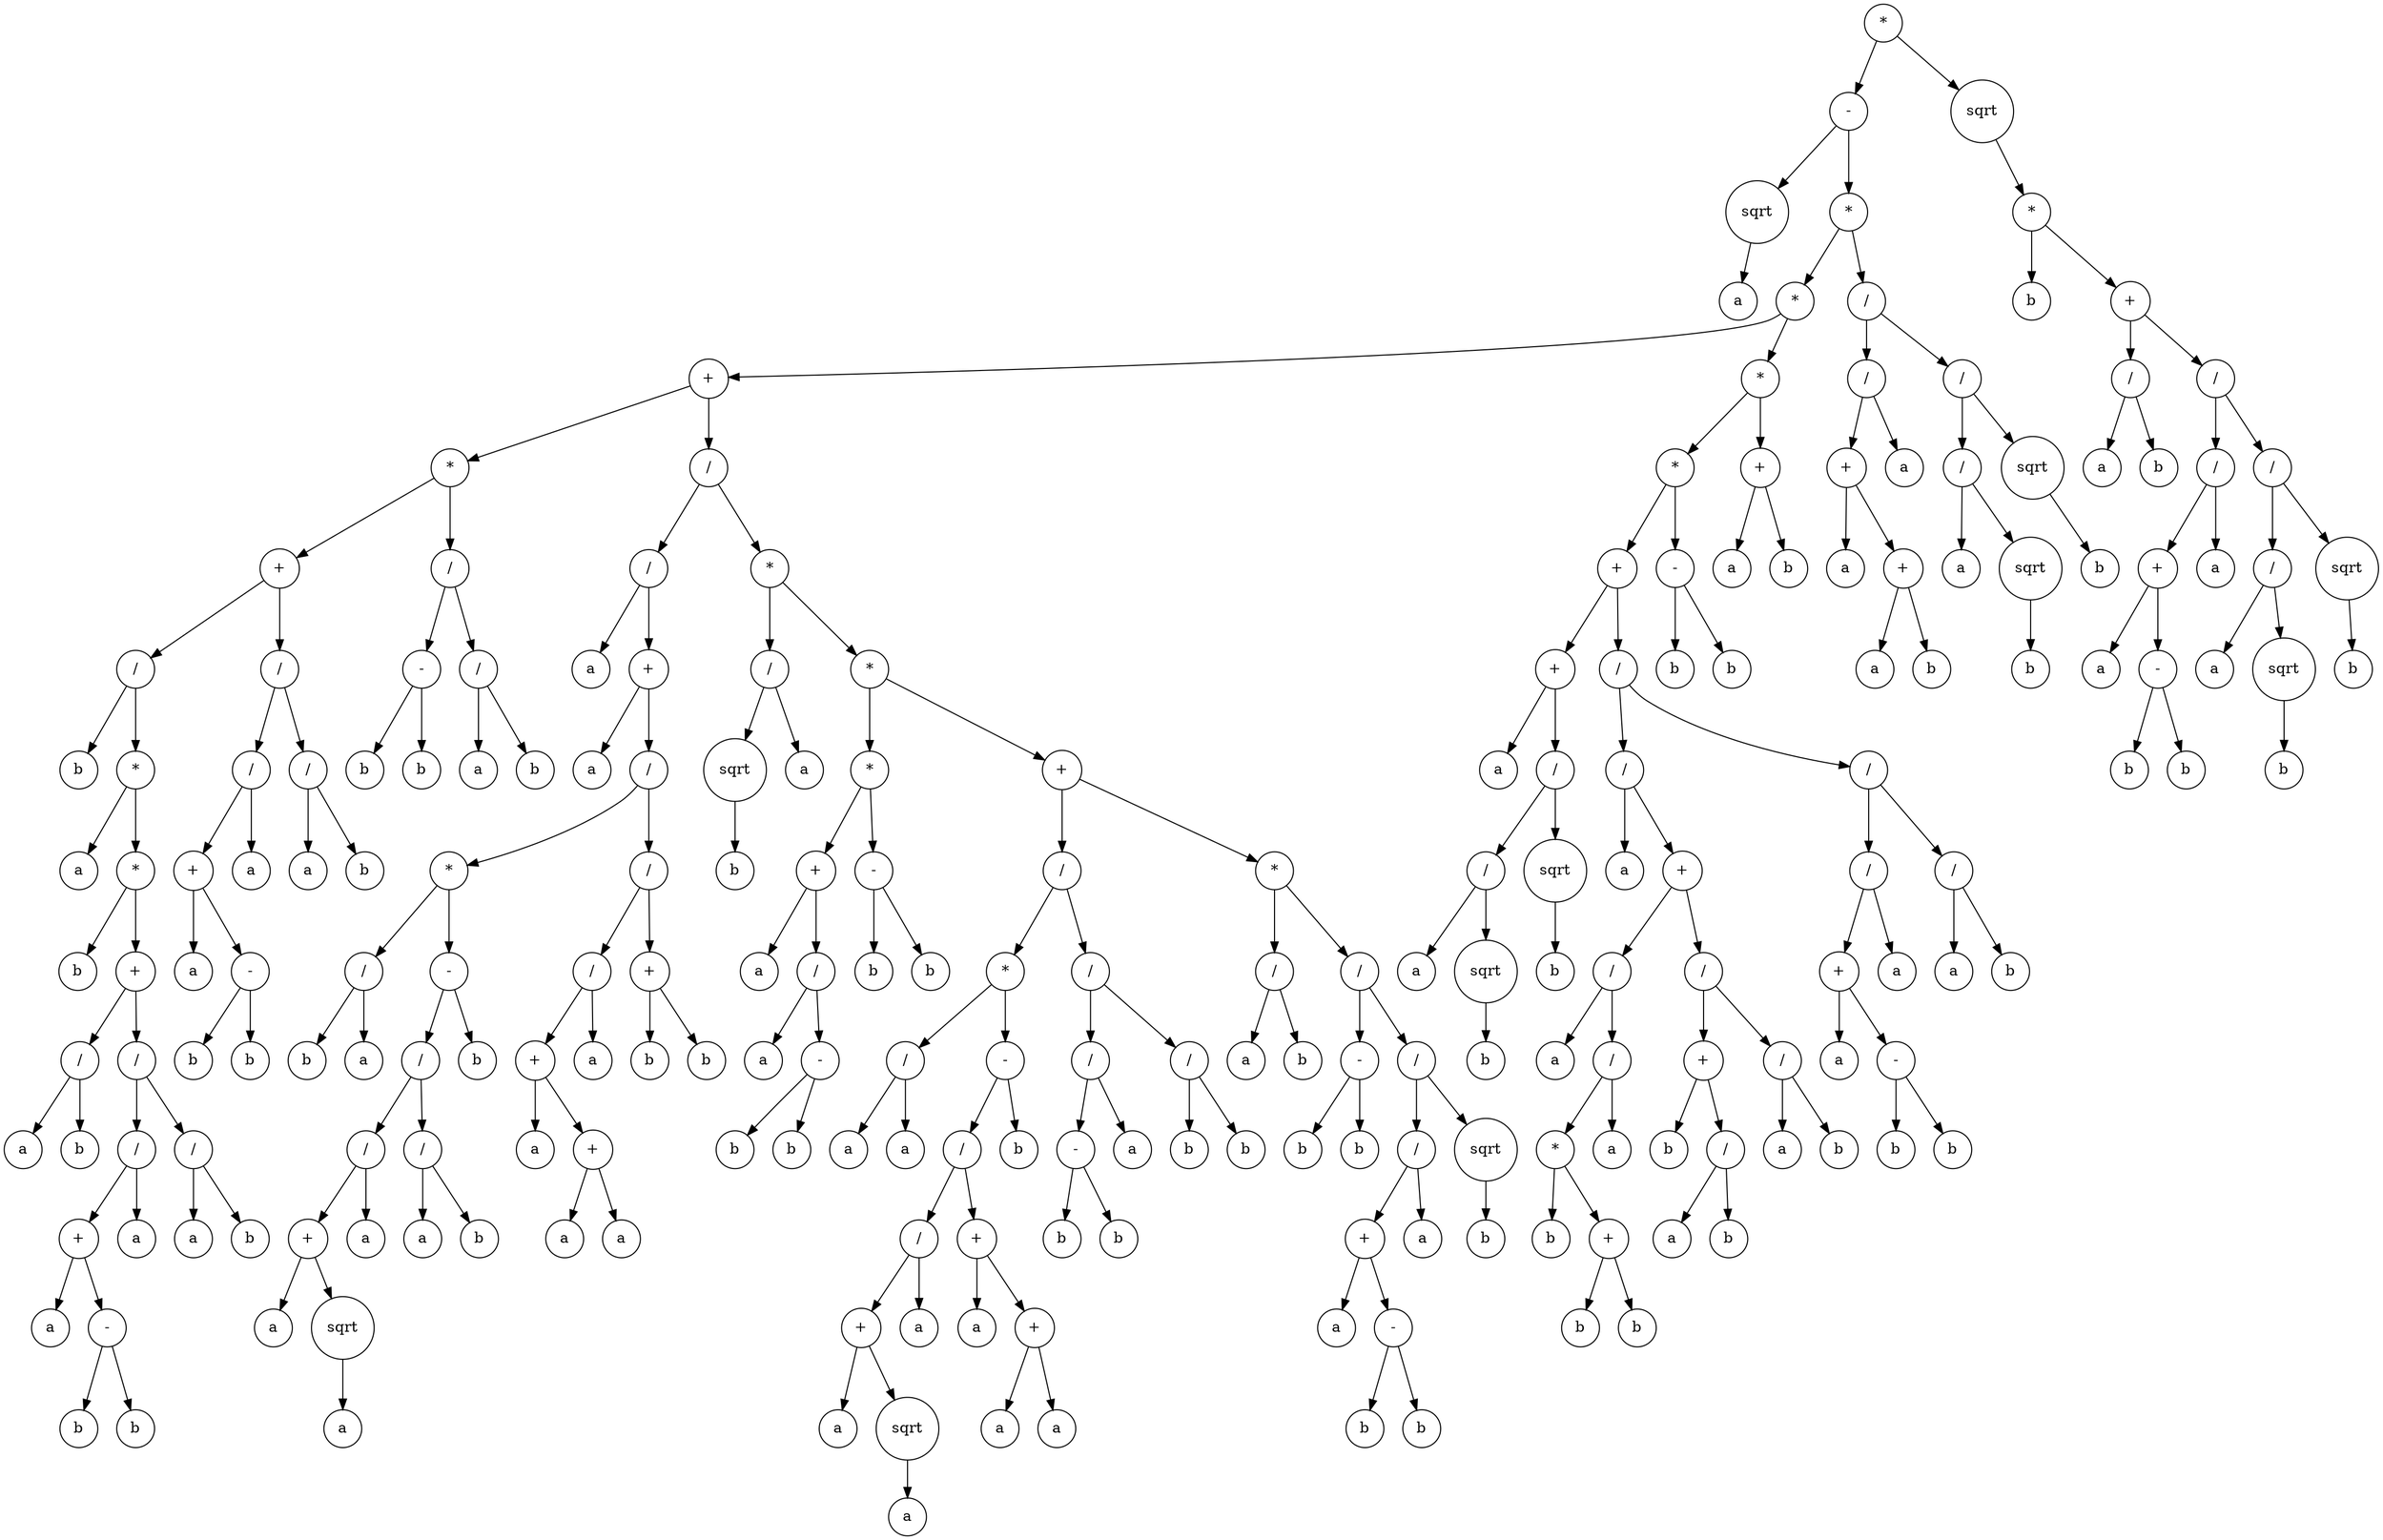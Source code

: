 digraph g {
graph [ordering=out];
node [shape=circle];
n[label = "*"];
n0[label = "-"];
n00[label = "sqrt"];
n000[label = "a"];
n00 -> n000;
n0 -> n00;
n01[label = "*"];
n010[label = "*"];
n0100[label = "+"];
n01000[label = "*"];
n010000[label = "+"];
n0100000[label = "/"];
n01000000[label = "b"];
n0100000 -> n01000000;
n01000001[label = "*"];
n010000010[label = "a"];
n01000001 -> n010000010;
n010000011[label = "*"];
n0100000110[label = "b"];
n010000011 -> n0100000110;
n0100000111[label = "+"];
n01000001110[label = "/"];
n010000011100[label = "a"];
n01000001110 -> n010000011100;
n010000011101[label = "b"];
n01000001110 -> n010000011101;
n0100000111 -> n01000001110;
n01000001111[label = "/"];
n010000011110[label = "/"];
n0100000111100[label = "+"];
n01000001111000[label = "a"];
n0100000111100 -> n01000001111000;
n01000001111001[label = "-"];
n010000011110010[label = "b"];
n01000001111001 -> n010000011110010;
n010000011110011[label = "b"];
n01000001111001 -> n010000011110011;
n0100000111100 -> n01000001111001;
n010000011110 -> n0100000111100;
n0100000111101[label = "a"];
n010000011110 -> n0100000111101;
n01000001111 -> n010000011110;
n010000011111[label = "/"];
n0100000111110[label = "a"];
n010000011111 -> n0100000111110;
n0100000111111[label = "b"];
n010000011111 -> n0100000111111;
n01000001111 -> n010000011111;
n0100000111 -> n01000001111;
n010000011 -> n0100000111;
n01000001 -> n010000011;
n0100000 -> n01000001;
n010000 -> n0100000;
n0100001[label = "/"];
n01000010[label = "/"];
n010000100[label = "+"];
n0100001000[label = "a"];
n010000100 -> n0100001000;
n0100001001[label = "-"];
n01000010010[label = "b"];
n0100001001 -> n01000010010;
n01000010011[label = "b"];
n0100001001 -> n01000010011;
n010000100 -> n0100001001;
n01000010 -> n010000100;
n010000101[label = "a"];
n01000010 -> n010000101;
n0100001 -> n01000010;
n01000011[label = "/"];
n010000110[label = "a"];
n01000011 -> n010000110;
n010000111[label = "b"];
n01000011 -> n010000111;
n0100001 -> n01000011;
n010000 -> n0100001;
n01000 -> n010000;
n010001[label = "/"];
n0100010[label = "-"];
n01000100[label = "b"];
n0100010 -> n01000100;
n01000101[label = "b"];
n0100010 -> n01000101;
n010001 -> n0100010;
n0100011[label = "/"];
n01000110[label = "a"];
n0100011 -> n01000110;
n01000111[label = "b"];
n0100011 -> n01000111;
n010001 -> n0100011;
n01000 -> n010001;
n0100 -> n01000;
n01001[label = "/"];
n010010[label = "/"];
n0100100[label = "a"];
n010010 -> n0100100;
n0100101[label = "+"];
n01001010[label = "a"];
n0100101 -> n01001010;
n01001011[label = "/"];
n010010110[label = "*"];
n0100101100[label = "/"];
n01001011000[label = "b"];
n0100101100 -> n01001011000;
n01001011001[label = "a"];
n0100101100 -> n01001011001;
n010010110 -> n0100101100;
n0100101101[label = "-"];
n01001011010[label = "/"];
n010010110100[label = "/"];
n0100101101000[label = "+"];
n01001011010000[label = "a"];
n0100101101000 -> n01001011010000;
n01001011010001[label = "sqrt"];
n010010110100010[label = "a"];
n01001011010001 -> n010010110100010;
n0100101101000 -> n01001011010001;
n010010110100 -> n0100101101000;
n0100101101001[label = "a"];
n010010110100 -> n0100101101001;
n01001011010 -> n010010110100;
n010010110101[label = "/"];
n0100101101010[label = "a"];
n010010110101 -> n0100101101010;
n0100101101011[label = "b"];
n010010110101 -> n0100101101011;
n01001011010 -> n010010110101;
n0100101101 -> n01001011010;
n01001011011[label = "b"];
n0100101101 -> n01001011011;
n010010110 -> n0100101101;
n01001011 -> n010010110;
n010010111[label = "/"];
n0100101110[label = "/"];
n01001011100[label = "+"];
n010010111000[label = "a"];
n01001011100 -> n010010111000;
n010010111001[label = "+"];
n0100101110010[label = "a"];
n010010111001 -> n0100101110010;
n0100101110011[label = "a"];
n010010111001 -> n0100101110011;
n01001011100 -> n010010111001;
n0100101110 -> n01001011100;
n01001011101[label = "a"];
n0100101110 -> n01001011101;
n010010111 -> n0100101110;
n0100101111[label = "+"];
n01001011110[label = "b"];
n0100101111 -> n01001011110;
n01001011111[label = "b"];
n0100101111 -> n01001011111;
n010010111 -> n0100101111;
n01001011 -> n010010111;
n0100101 -> n01001011;
n010010 -> n0100101;
n01001 -> n010010;
n010011[label = "*"];
n0100110[label = "/"];
n01001100[label = "sqrt"];
n010011000[label = "b"];
n01001100 -> n010011000;
n0100110 -> n01001100;
n01001101[label = "a"];
n0100110 -> n01001101;
n010011 -> n0100110;
n0100111[label = "*"];
n01001110[label = "*"];
n010011100[label = "+"];
n0100111000[label = "a"];
n010011100 -> n0100111000;
n0100111001[label = "/"];
n01001110010[label = "a"];
n0100111001 -> n01001110010;
n01001110011[label = "-"];
n010011100110[label = "b"];
n01001110011 -> n010011100110;
n010011100111[label = "b"];
n01001110011 -> n010011100111;
n0100111001 -> n01001110011;
n010011100 -> n0100111001;
n01001110 -> n010011100;
n010011101[label = "-"];
n0100111010[label = "b"];
n010011101 -> n0100111010;
n0100111011[label = "b"];
n010011101 -> n0100111011;
n01001110 -> n010011101;
n0100111 -> n01001110;
n01001111[label = "+"];
n010011110[label = "/"];
n0100111100[label = "*"];
n01001111000[label = "/"];
n010011110000[label = "a"];
n01001111000 -> n010011110000;
n010011110001[label = "a"];
n01001111000 -> n010011110001;
n0100111100 -> n01001111000;
n01001111001[label = "-"];
n010011110010[label = "/"];
n0100111100100[label = "/"];
n01001111001000[label = "+"];
n010011110010000[label = "a"];
n01001111001000 -> n010011110010000;
n010011110010001[label = "sqrt"];
n0100111100100010[label = "a"];
n010011110010001 -> n0100111100100010;
n01001111001000 -> n010011110010001;
n0100111100100 -> n01001111001000;
n01001111001001[label = "a"];
n0100111100100 -> n01001111001001;
n010011110010 -> n0100111100100;
n0100111100101[label = "+"];
n01001111001010[label = "a"];
n0100111100101 -> n01001111001010;
n01001111001011[label = "+"];
n010011110010110[label = "a"];
n01001111001011 -> n010011110010110;
n010011110010111[label = "a"];
n01001111001011 -> n010011110010111;
n0100111100101 -> n01001111001011;
n010011110010 -> n0100111100101;
n01001111001 -> n010011110010;
n010011110011[label = "b"];
n01001111001 -> n010011110011;
n0100111100 -> n01001111001;
n010011110 -> n0100111100;
n0100111101[label = "/"];
n01001111010[label = "/"];
n010011110100[label = "-"];
n0100111101000[label = "b"];
n010011110100 -> n0100111101000;
n0100111101001[label = "b"];
n010011110100 -> n0100111101001;
n01001111010 -> n010011110100;
n010011110101[label = "a"];
n01001111010 -> n010011110101;
n0100111101 -> n01001111010;
n01001111011[label = "/"];
n010011110110[label = "b"];
n01001111011 -> n010011110110;
n010011110111[label = "b"];
n01001111011 -> n010011110111;
n0100111101 -> n01001111011;
n010011110 -> n0100111101;
n01001111 -> n010011110;
n010011111[label = "*"];
n0100111110[label = "/"];
n01001111100[label = "a"];
n0100111110 -> n01001111100;
n01001111101[label = "b"];
n0100111110 -> n01001111101;
n010011111 -> n0100111110;
n0100111111[label = "/"];
n01001111110[label = "-"];
n010011111100[label = "b"];
n01001111110 -> n010011111100;
n010011111101[label = "b"];
n01001111110 -> n010011111101;
n0100111111 -> n01001111110;
n01001111111[label = "/"];
n010011111110[label = "/"];
n0100111111100[label = "+"];
n01001111111000[label = "a"];
n0100111111100 -> n01001111111000;
n01001111111001[label = "-"];
n010011111110010[label = "b"];
n01001111111001 -> n010011111110010;
n010011111110011[label = "b"];
n01001111111001 -> n010011111110011;
n0100111111100 -> n01001111111001;
n010011111110 -> n0100111111100;
n0100111111101[label = "a"];
n010011111110 -> n0100111111101;
n01001111111 -> n010011111110;
n010011111111[label = "sqrt"];
n0100111111110[label = "b"];
n010011111111 -> n0100111111110;
n01001111111 -> n010011111111;
n0100111111 -> n01001111111;
n010011111 -> n0100111111;
n01001111 -> n010011111;
n0100111 -> n01001111;
n010011 -> n0100111;
n01001 -> n010011;
n0100 -> n01001;
n010 -> n0100;
n0101[label = "*"];
n01010[label = "*"];
n010100[label = "+"];
n0101000[label = "+"];
n01010000[label = "a"];
n0101000 -> n01010000;
n01010001[label = "/"];
n010100010[label = "/"];
n0101000100[label = "a"];
n010100010 -> n0101000100;
n0101000101[label = "sqrt"];
n01010001010[label = "b"];
n0101000101 -> n01010001010;
n010100010 -> n0101000101;
n01010001 -> n010100010;
n010100011[label = "sqrt"];
n0101000110[label = "b"];
n010100011 -> n0101000110;
n01010001 -> n010100011;
n0101000 -> n01010001;
n010100 -> n0101000;
n0101001[label = "/"];
n01010010[label = "/"];
n010100100[label = "a"];
n01010010 -> n010100100;
n010100101[label = "+"];
n0101001010[label = "/"];
n01010010100[label = "a"];
n0101001010 -> n01010010100;
n01010010101[label = "/"];
n010100101010[label = "*"];
n0101001010100[label = "b"];
n010100101010 -> n0101001010100;
n0101001010101[label = "+"];
n01010010101010[label = "b"];
n0101001010101 -> n01010010101010;
n01010010101011[label = "b"];
n0101001010101 -> n01010010101011;
n010100101010 -> n0101001010101;
n01010010101 -> n010100101010;
n010100101011[label = "a"];
n01010010101 -> n010100101011;
n0101001010 -> n01010010101;
n010100101 -> n0101001010;
n0101001011[label = "/"];
n01010010110[label = "+"];
n010100101100[label = "b"];
n01010010110 -> n010100101100;
n010100101101[label = "/"];
n0101001011010[label = "a"];
n010100101101 -> n0101001011010;
n0101001011011[label = "b"];
n010100101101 -> n0101001011011;
n01010010110 -> n010100101101;
n0101001011 -> n01010010110;
n01010010111[label = "/"];
n010100101110[label = "a"];
n01010010111 -> n010100101110;
n010100101111[label = "b"];
n01010010111 -> n010100101111;
n0101001011 -> n01010010111;
n010100101 -> n0101001011;
n01010010 -> n010100101;
n0101001 -> n01010010;
n01010011[label = "/"];
n010100110[label = "/"];
n0101001100[label = "+"];
n01010011000[label = "a"];
n0101001100 -> n01010011000;
n01010011001[label = "-"];
n010100110010[label = "b"];
n01010011001 -> n010100110010;
n010100110011[label = "b"];
n01010011001 -> n010100110011;
n0101001100 -> n01010011001;
n010100110 -> n0101001100;
n0101001101[label = "a"];
n010100110 -> n0101001101;
n01010011 -> n010100110;
n010100111[label = "/"];
n0101001110[label = "a"];
n010100111 -> n0101001110;
n0101001111[label = "b"];
n010100111 -> n0101001111;
n01010011 -> n010100111;
n0101001 -> n01010011;
n010100 -> n0101001;
n01010 -> n010100;
n010101[label = "-"];
n0101010[label = "b"];
n010101 -> n0101010;
n0101011[label = "b"];
n010101 -> n0101011;
n01010 -> n010101;
n0101 -> n01010;
n01011[label = "+"];
n010110[label = "a"];
n01011 -> n010110;
n010111[label = "b"];
n01011 -> n010111;
n0101 -> n01011;
n010 -> n0101;
n01 -> n010;
n011[label = "/"];
n0110[label = "/"];
n01100[label = "+"];
n011000[label = "a"];
n01100 -> n011000;
n011001[label = "+"];
n0110010[label = "a"];
n011001 -> n0110010;
n0110011[label = "b"];
n011001 -> n0110011;
n01100 -> n011001;
n0110 -> n01100;
n01101[label = "a"];
n0110 -> n01101;
n011 -> n0110;
n0111[label = "/"];
n01110[label = "/"];
n011100[label = "a"];
n01110 -> n011100;
n011101[label = "sqrt"];
n0111010[label = "b"];
n011101 -> n0111010;
n01110 -> n011101;
n0111 -> n01110;
n01111[label = "sqrt"];
n011110[label = "b"];
n01111 -> n011110;
n0111 -> n01111;
n011 -> n0111;
n01 -> n011;
n0 -> n01;
n -> n0;
n1[label = "sqrt"];
n10[label = "*"];
n100[label = "b"];
n10 -> n100;
n101[label = "+"];
n1010[label = "/"];
n10100[label = "a"];
n1010 -> n10100;
n10101[label = "b"];
n1010 -> n10101;
n101 -> n1010;
n1011[label = "/"];
n10110[label = "/"];
n101100[label = "+"];
n1011000[label = "a"];
n101100 -> n1011000;
n1011001[label = "-"];
n10110010[label = "b"];
n1011001 -> n10110010;
n10110011[label = "b"];
n1011001 -> n10110011;
n101100 -> n1011001;
n10110 -> n101100;
n101101[label = "a"];
n10110 -> n101101;
n1011 -> n10110;
n10111[label = "/"];
n101110[label = "/"];
n1011100[label = "a"];
n101110 -> n1011100;
n1011101[label = "sqrt"];
n10111010[label = "b"];
n1011101 -> n10111010;
n101110 -> n1011101;
n10111 -> n101110;
n101111[label = "sqrt"];
n1011110[label = "b"];
n101111 -> n1011110;
n10111 -> n101111;
n1011 -> n10111;
n101 -> n1011;
n10 -> n101;
n1 -> n10;
n -> n1;
}
